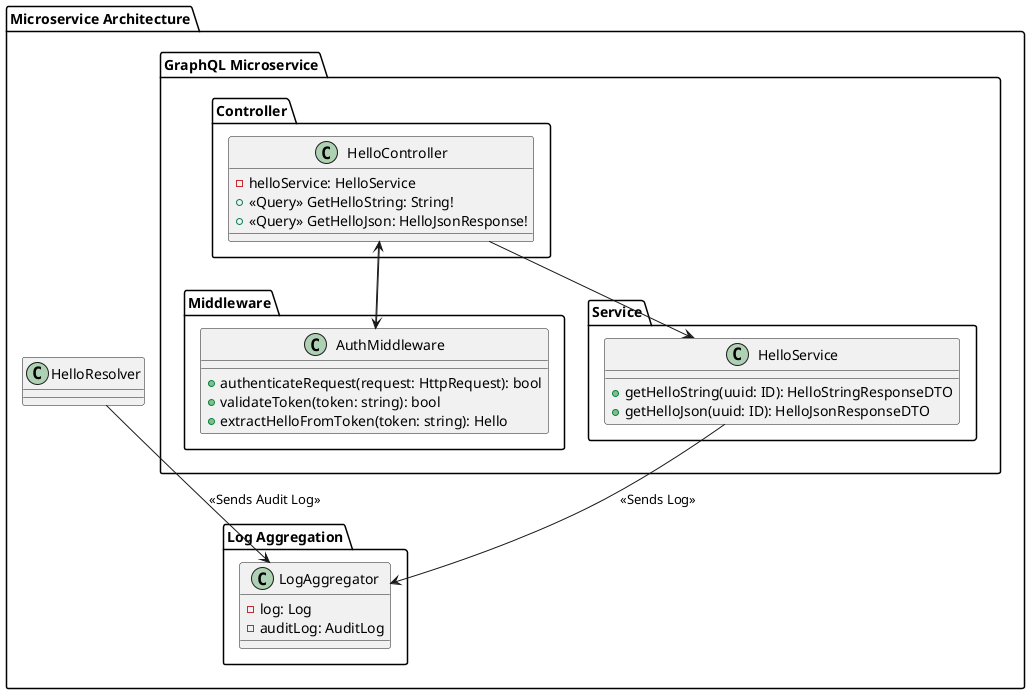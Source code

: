@startuml

allowmixing

package "Microservice Architecture" {
    package "GraphQL Microservice" {
        package "Controller" {
            class HelloController {
                - helloService: HelloService
                + <<Query>> GetHelloString: String!
                + <<Query>> GetHelloJson: HelloJsonResponse!
            }
        }

        package "Middleware" {
            class AuthMiddleware {
                + authenticateRequest(request: HttpRequest): bool
                + validateToken(token: string): bool
                + extractHelloFromToken(token: string): Hello
            }
        }

        package "Service" {
            class HelloService {
                + getHelloString(uuid: ID): HelloStringResponseDTO
                + getHelloJson(uuid: ID): HelloJsonResponseDTO
            }
        }

        HelloController --> HelloService
        HelloController --> AuthMiddleware
        AuthMiddleware --> HelloController

        ' class HelloStringResponseDTO

        ' class DataDTO {
        '     - message: string
        ' }

        ' class HelloJsonResponseDTO {
        '     - data: DataDTO
        ' }
    }

    package "Log Aggregation" {
        class LogAggregator {
            - log: Log
            - auditLog: AuditLog
        }

        ' class AuditLog {
        '     + message: String
        '     + timestamp: DateTime
        ' }

        ' class Log {
        '     + message: String
        '     + timestamp: DateTime
        ' }
    }

    HelloResolver --> LogAggregator : <<Sends Audit Log>>
    HelloService --> LogAggregator : <<Sends Log>>
}

@enduml
